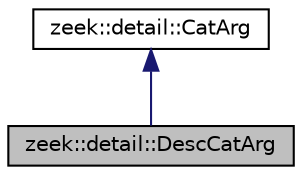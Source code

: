 digraph "zeek::detail::DescCatArg"
{
 // LATEX_PDF_SIZE
  edge [fontname="Helvetica",fontsize="10",labelfontname="Helvetica",labelfontsize="10"];
  node [fontname="Helvetica",fontsize="10",shape=record];
  Node1 [label="zeek::detail::DescCatArg",height=0.2,width=0.4,color="black", fillcolor="grey75", style="filled", fontcolor="black",tooltip=" "];
  Node2 -> Node1 [dir="back",color="midnightblue",fontsize="10",style="solid",fontname="Helvetica"];
  Node2 [label="zeek::detail::CatArg",height=0.2,width=0.4,color="black", fillcolor="white", style="filled",URL="$dd/d1e/classzeek_1_1detail_1_1CatArg.html",tooltip=" "];
}
